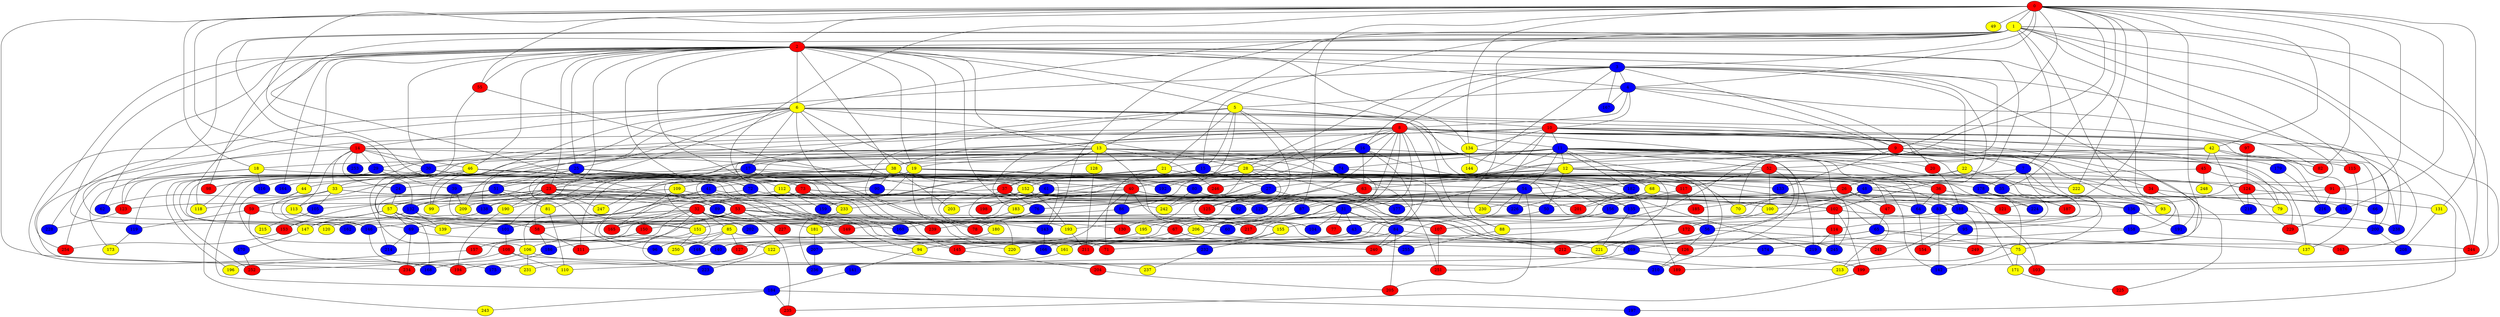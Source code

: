 graph {
0 [style = filled fillcolor = red];
1 [style = filled fillcolor = yellow];
2 [style = filled fillcolor = red];
3 [style = filled fillcolor = blue];
4 [style = filled fillcolor = blue];
5 [style = filled fillcolor = yellow];
6 [style = filled fillcolor = yellow];
7 [style = filled fillcolor = blue];
8 [style = filled fillcolor = red];
9 [style = filled fillcolor = red];
10 [style = filled fillcolor = red];
11 [style = filled fillcolor = blue];
12 [style = filled fillcolor = yellow];
13 [style = filled fillcolor = yellow];
14 [style = filled fillcolor = red];
15 [style = filled fillcolor = blue];
16 [style = filled fillcolor = blue];
17 [style = filled fillcolor = blue];
18 [style = filled fillcolor = yellow];
19 [style = filled fillcolor = yellow];
20 [style = filled fillcolor = red];
21 [style = filled fillcolor = yellow];
22 [style = filled fillcolor = yellow];
23 [style = filled fillcolor = red];
24 [style = filled fillcolor = blue];
25 [style = filled fillcolor = blue];
26 [style = filled fillcolor = red];
27 [style = filled fillcolor = blue];
28 [style = filled fillcolor = yellow];
29 [style = filled fillcolor = blue];
30 [style = filled fillcolor = blue];
31 [style = filled fillcolor = blue];
32 [style = filled fillcolor = red];
33 [style = filled fillcolor = yellow];
34 [style = filled fillcolor = red];
35 [style = filled fillcolor = blue];
36 [style = filled fillcolor = red];
37 [style = filled fillcolor = red];
38 [style = filled fillcolor = yellow];
39 [style = filled fillcolor = blue];
40 [style = filled fillcolor = red];
41 [style = filled fillcolor = blue];
42 [style = filled fillcolor = yellow];
43 [style = filled fillcolor = blue];
44 [style = filled fillcolor = yellow];
45 [style = filled fillcolor = red];
46 [style = filled fillcolor = yellow];
47 [style = filled fillcolor = red];
48 [style = filled fillcolor = blue];
49 [style = filled fillcolor = yellow];
50 [style = filled fillcolor = blue];
51 [style = filled fillcolor = blue];
52 [style = filled fillcolor = red];
53 [style = filled fillcolor = red];
54 [style = filled fillcolor = blue];
55 [style = filled fillcolor = red];
56 [style = filled fillcolor = blue];
57 [style = filled fillcolor = yellow];
58 [style = filled fillcolor = red];
59 [style = filled fillcolor = red];
60 [style = filled fillcolor = blue];
61 [style = filled fillcolor = blue];
62 [style = filled fillcolor = blue];
63 [style = filled fillcolor = red];
64 [style = filled fillcolor = blue];
65 [style = filled fillcolor = blue];
66 [style = filled fillcolor = blue];
67 [style = filled fillcolor = red];
68 [style = filled fillcolor = yellow];
69 [style = filled fillcolor = blue];
70 [style = filled fillcolor = yellow];
71 [style = filled fillcolor = red];
72 [style = filled fillcolor = blue];
73 [style = filled fillcolor = red];
74 [style = filled fillcolor = blue];
75 [style = filled fillcolor = yellow];
76 [style = filled fillcolor = blue];
77 [style = filled fillcolor = red];
78 [style = filled fillcolor = red];
79 [style = filled fillcolor = yellow];
80 [style = filled fillcolor = blue];
81 [style = filled fillcolor = yellow];
82 [style = filled fillcolor = red];
83 [style = filled fillcolor = blue];
84 [style = filled fillcolor = blue];
85 [style = filled fillcolor = yellow];
86 [style = filled fillcolor = blue];
87 [style = filled fillcolor = blue];
88 [style = filled fillcolor = yellow];
89 [style = filled fillcolor = blue];
90 [style = filled fillcolor = blue];
91 [style = filled fillcolor = red];
92 [style = filled fillcolor = blue];
93 [style = filled fillcolor = yellow];
94 [style = filled fillcolor = yellow];
95 [style = filled fillcolor = blue];
96 [style = filled fillcolor = blue];
97 [style = filled fillcolor = red];
98 [style = filled fillcolor = red];
99 [style = filled fillcolor = yellow];
100 [style = filled fillcolor = yellow];
101 [style = filled fillcolor = blue];
102 [style = filled fillcolor = red];
103 [style = filled fillcolor = red];
104 [style = filled fillcolor = blue];
105 [style = filled fillcolor = blue];
106 [style = filled fillcolor = yellow];
107 [style = filled fillcolor = red];
108 [style = filled fillcolor = red];
109 [style = filled fillcolor = yellow];
110 [style = filled fillcolor = yellow];
111 [style = filled fillcolor = red];
112 [style = filled fillcolor = yellow];
113 [style = filled fillcolor = yellow];
114 [style = filled fillcolor = red];
115 [style = filled fillcolor = red];
116 [style = filled fillcolor = blue];
117 [style = filled fillcolor = red];
118 [style = filled fillcolor = yellow];
119 [style = filled fillcolor = blue];
120 [style = filled fillcolor = yellow];
121 [style = filled fillcolor = red];
122 [style = filled fillcolor = yellow];
123 [style = filled fillcolor = red];
124 [style = filled fillcolor = red];
125 [style = filled fillcolor = red];
126 [style = filled fillcolor = red];
127 [style = filled fillcolor = red];
128 [style = filled fillcolor = yellow];
129 [style = filled fillcolor = blue];
130 [style = filled fillcolor = red];
131 [style = filled fillcolor = yellow];
132 [style = filled fillcolor = blue];
133 [style = filled fillcolor = blue];
134 [style = filled fillcolor = yellow];
135 [style = filled fillcolor = blue];
136 [style = filled fillcolor = blue];
137 [style = filled fillcolor = yellow];
138 [style = filled fillcolor = blue];
139 [style = filled fillcolor = yellow];
140 [style = filled fillcolor = blue];
141 [style = filled fillcolor = blue];
142 [style = filled fillcolor = blue];
143 [style = filled fillcolor = blue];
144 [style = filled fillcolor = yellow];
145 [style = filled fillcolor = red];
146 [style = filled fillcolor = blue];
147 [style = filled fillcolor = yellow];
148 [style = filled fillcolor = blue];
149 [style = filled fillcolor = red];
150 [style = filled fillcolor = red];
151 [style = filled fillcolor = yellow];
152 [style = filled fillcolor = yellow];
153 [style = filled fillcolor = red];
154 [style = filled fillcolor = red];
155 [style = filled fillcolor = yellow];
156 [style = filled fillcolor = blue];
157 [style = filled fillcolor = red];
158 [style = filled fillcolor = blue];
159 [style = filled fillcolor = blue];
160 [style = filled fillcolor = blue];
161 [style = filled fillcolor = yellow];
162 [style = filled fillcolor = blue];
163 [style = filled fillcolor = red];
164 [style = filled fillcolor = blue];
165 [style = filled fillcolor = red];
166 [style = filled fillcolor = blue];
167 [style = filled fillcolor = blue];
168 [style = filled fillcolor = blue];
169 [style = filled fillcolor = blue];
170 [style = filled fillcolor = blue];
171 [style = filled fillcolor = yellow];
172 [style = filled fillcolor = red];
173 [style = filled fillcolor = yellow];
174 [style = filled fillcolor = blue];
175 [style = filled fillcolor = blue];
176 [style = filled fillcolor = blue];
177 [style = filled fillcolor = blue];
178 [style = filled fillcolor = blue];
179 [style = filled fillcolor = blue];
180 [style = filled fillcolor = yellow];
181 [style = filled fillcolor = yellow];
182 [style = filled fillcolor = blue];
183 [style = filled fillcolor = yellow];
184 [style = filled fillcolor = blue];
185 [style = filled fillcolor = red];
186 [style = filled fillcolor = blue];
187 [style = filled fillcolor = red];
188 [style = filled fillcolor = blue];
189 [style = filled fillcolor = red];
190 [style = filled fillcolor = yellow];
191 [style = filled fillcolor = blue];
192 [style = filled fillcolor = blue];
193 [style = filled fillcolor = yellow];
194 [style = filled fillcolor = red];
195 [style = filled fillcolor = yellow];
196 [style = filled fillcolor = yellow];
197 [style = filled fillcolor = blue];
198 [style = filled fillcolor = red];
199 [style = filled fillcolor = red];
200 [style = filled fillcolor = blue];
201 [style = filled fillcolor = red];
202 [style = filled fillcolor = blue];
203 [style = filled fillcolor = yellow];
204 [style = filled fillcolor = red];
205 [style = filled fillcolor = red];
206 [style = filled fillcolor = yellow];
207 [style = filled fillcolor = blue];
208 [style = filled fillcolor = blue];
209 [style = filled fillcolor = yellow];
210 [style = filled fillcolor = blue];
211 [style = filled fillcolor = red];
212 [style = filled fillcolor = red];
213 [style = filled fillcolor = yellow];
214 [style = filled fillcolor = blue];
215 [style = filled fillcolor = yellow];
216 [style = filled fillcolor = blue];
217 [style = filled fillcolor = red];
218 [style = filled fillcolor = blue];
219 [style = filled fillcolor = blue];
220 [style = filled fillcolor = yellow];
221 [style = filled fillcolor = yellow];
222 [style = filled fillcolor = yellow];
223 [style = filled fillcolor = blue];
224 [style = filled fillcolor = blue];
225 [style = filled fillcolor = red];
226 [style = filled fillcolor = blue];
227 [style = filled fillcolor = red];
228 [style = filled fillcolor = blue];
229 [style = filled fillcolor = red];
230 [style = filled fillcolor = yellow];
231 [style = filled fillcolor = yellow];
232 [style = filled fillcolor = blue];
233 [style = filled fillcolor = yellow];
234 [style = filled fillcolor = red];
235 [style = filled fillcolor = red];
236 [style = filled fillcolor = blue];
237 [style = filled fillcolor = yellow];
238 [style = filled fillcolor = blue];
239 [style = filled fillcolor = red];
240 [style = filled fillcolor = red];
241 [style = filled fillcolor = red];
242 [style = filled fillcolor = yellow];
243 [style = filled fillcolor = yellow];
244 [style = filled fillcolor = red];
245 [style = filled fillcolor = blue];
246 [style = filled fillcolor = red];
247 [style = filled fillcolor = yellow];
248 [style = filled fillcolor = yellow];
249 [style = filled fillcolor = red];
250 [style = filled fillcolor = yellow];
251 [style = filled fillcolor = red];
252 [style = filled fillcolor = red];
253 [style = filled fillcolor = blue];
254 [style = filled fillcolor = red];
255 [style = filled fillcolor = blue];
0 -- 4;
0 -- 3;
0 -- 2;
0 -- 1;
0 -- 9;
0 -- 14;
0 -- 18;
0 -- 35;
0 -- 42;
0 -- 49;
0 -- 53;
0 -- 55;
0 -- 73;
0 -- 82;
0 -- 83;
0 -- 87;
0 -- 91;
0 -- 131;
0 -- 134;
0 -- 168;
0 -- 176;
0 -- 222;
0 -- 226;
0 -- 249;
1 -- 2;
1 -- 6;
1 -- 7;
1 -- 13;
1 -- 15;
1 -- 39;
1 -- 58;
1 -- 88;
1 -- 89;
1 -- 93;
1 -- 103;
1 -- 115;
1 -- 121;
1 -- 143;
1 -- 199;
1 -- 238;
1 -- 244;
2 -- 3;
2 -- 4;
2 -- 5;
2 -- 6;
2 -- 13;
2 -- 19;
2 -- 23;
2 -- 25;
2 -- 30;
2 -- 38;
2 -- 44;
2 -- 46;
2 -- 48;
2 -- 55;
2 -- 62;
2 -- 70;
2 -- 72;
2 -- 78;
2 -- 92;
2 -- 96;
2 -- 98;
2 -- 118;
2 -- 134;
2 -- 147;
2 -- 158;
2 -- 160;
2 -- 164;
2 -- 224;
2 -- 254;
3 -- 4;
3 -- 8;
3 -- 9;
3 -- 14;
3 -- 16;
3 -- 22;
3 -- 28;
3 -- 102;
3 -- 144;
3 -- 167;
3 -- 213;
3 -- 244;
4 -- 5;
4 -- 8;
4 -- 9;
4 -- 10;
4 -- 20;
4 -- 82;
4 -- 167;
5 -- 10;
5 -- 15;
5 -- 21;
5 -- 23;
5 -- 31;
5 -- 40;
5 -- 88;
5 -- 125;
5 -- 161;
6 -- 7;
6 -- 8;
6 -- 12;
6 -- 17;
6 -- 19;
6 -- 25;
6 -- 28;
6 -- 99;
6 -- 138;
6 -- 143;
6 -- 151;
6 -- 200;
6 -- 209;
6 -- 228;
6 -- 234;
6 -- 239;
7 -- 26;
7 -- 95;
7 -- 114;
7 -- 178;
8 -- 11;
8 -- 16;
8 -- 29;
8 -- 31;
8 -- 34;
8 -- 38;
8 -- 43;
8 -- 79;
8 -- 80;
8 -- 86;
8 -- 87;
8 -- 118;
8 -- 126;
8 -- 129;
8 -- 136;
8 -- 139;
8 -- 163;
8 -- 176;
8 -- 183;
8 -- 217;
9 -- 12;
9 -- 96;
9 -- 101;
9 -- 107;
9 -- 125;
9 -- 133;
9 -- 179;
9 -- 191;
9 -- 238;
10 -- 11;
10 -- 27;
10 -- 42;
10 -- 97;
10 -- 99;
10 -- 123;
10 -- 134;
10 -- 174;
10 -- 225;
10 -- 230;
11 -- 12;
11 -- 15;
11 -- 17;
11 -- 18;
11 -- 19;
11 -- 20;
11 -- 21;
11 -- 35;
11 -- 36;
11 -- 47;
11 -- 52;
11 -- 54;
11 -- 66;
11 -- 68;
11 -- 74;
11 -- 93;
11 -- 111;
11 -- 137;
11 -- 140;
11 -- 159;
11 -- 182;
11 -- 193;
11 -- 229;
11 -- 245;
12 -- 24;
12 -- 48;
12 -- 50;
12 -- 56;
12 -- 61;
12 -- 63;
12 -- 124;
12 -- 177;
12 -- 181;
12 -- 212;
12 -- 222;
13 -- 30;
13 -- 37;
13 -- 38;
13 -- 74;
13 -- 112;
13 -- 115;
13 -- 119;
13 -- 128;
13 -- 206;
13 -- 241;
13 -- 246;
14 -- 24;
14 -- 29;
14 -- 30;
14 -- 33;
14 -- 46;
14 -- 61;
14 -- 113;
14 -- 194;
14 -- 251;
14 -- 253;
15 -- 27;
15 -- 152;
15 -- 198;
16 -- 28;
16 -- 33;
16 -- 43;
16 -- 63;
16 -- 70;
16 -- 183;
16 -- 219;
17 -- 23;
17 -- 58;
17 -- 61;
17 -- 78;
17 -- 81;
17 -- 145;
17 -- 146;
17 -- 156;
17 -- 239;
18 -- 26;
18 -- 116;
18 -- 173;
18 -- 254;
19 -- 32;
19 -- 33;
19 -- 41;
19 -- 71;
19 -- 91;
19 -- 109;
19 -- 112;
19 -- 117;
19 -- 124;
19 -- 192;
19 -- 219;
20 -- 188;
21 -- 37;
21 -- 44;
21 -- 54;
21 -- 71;
22 -- 26;
22 -- 67;
22 -- 75;
23 -- 32;
23 -- 57;
23 -- 89;
23 -- 113;
23 -- 138;
23 -- 153;
23 -- 160;
23 -- 190;
23 -- 226;
23 -- 247;
24 -- 57;
25 -- 39;
25 -- 51;
25 -- 72;
25 -- 90;
25 -- 116;
25 -- 164;
25 -- 220;
26 -- 47;
26 -- 50;
26 -- 70;
26 -- 93;
26 -- 171;
26 -- 201;
27 -- 31;
27 -- 76;
27 -- 125;
27 -- 130;
27 -- 183;
28 -- 32;
28 -- 35;
28 -- 36;
28 -- 40;
28 -- 51;
28 -- 104;
28 -- 133;
28 -- 152;
28 -- 177;
28 -- 178;
28 -- 190;
28 -- 192;
28 -- 213;
28 -- 233;
28 -- 242;
29 -- 80;
29 -- 123;
29 -- 132;
30 -- 34;
30 -- 69;
30 -- 80;
30 -- 120;
30 -- 152;
30 -- 188;
30 -- 196;
30 -- 252;
31 -- 43;
31 -- 77;
31 -- 84;
31 -- 101;
31 -- 104;
31 -- 126;
31 -- 151;
31 -- 217;
32 -- 56;
32 -- 58;
32 -- 60;
32 -- 67;
32 -- 85;
32 -- 111;
32 -- 120;
32 -- 146;
32 -- 157;
32 -- 202;
32 -- 237;
32 -- 252;
33 -- 59;
33 -- 62;
33 -- 83;
33 -- 105;
33 -- 118;
33 -- 245;
34 -- 79;
34 -- 191;
35 -- 187;
36 -- 64;
36 -- 75;
36 -- 83;
37 -- 50;
37 -- 76;
37 -- 122;
37 -- 180;
37 -- 212;
38 -- 40;
38 -- 51;
38 -- 53;
38 -- 90;
38 -- 135;
38 -- 142;
38 -- 203;
38 -- 247;
39 -- 151;
39 -- 209;
40 -- 53;
40 -- 64;
40 -- 86;
40 -- 94;
40 -- 104;
40 -- 135;
40 -- 138;
41 -- 66;
41 -- 94;
41 -- 99;
41 -- 106;
42 -- 45;
42 -- 52;
42 -- 76;
42 -- 82;
42 -- 216;
42 -- 218;
43 -- 140;
43 -- 174;
44 -- 106;
44 -- 162;
45 -- 54;
45 -- 79;
45 -- 248;
46 -- 65;
46 -- 73;
46 -- 98;
46 -- 101;
46 -- 114;
46 -- 145;
46 -- 184;
46 -- 243;
47 -- 65;
48 -- 135;
48 -- 136;
48 -- 169;
48 -- 176;
48 -- 185;
48 -- 211;
50 -- 60;
51 -- 81;
51 -- 84;
51 -- 113;
51 -- 132;
51 -- 214;
51 -- 230;
52 -- 56;
52 -- 57;
52 -- 64;
52 -- 100;
52 -- 117;
53 -- 69;
53 -- 107;
53 -- 143;
53 -- 149;
53 -- 150;
53 -- 165;
53 -- 186;
53 -- 227;
53 -- 255;
54 -- 87;
54 -- 129;
54 -- 161;
54 -- 205;
54 -- 226;
55 -- 108;
55 -- 242;
56 -- 110;
56 -- 126;
56 -- 249;
57 -- 69;
57 -- 130;
57 -- 147;
57 -- 149;
57 -- 153;
57 -- 168;
57 -- 193;
58 -- 111;
58 -- 186;
59 -- 119;
59 -- 175;
59 -- 181;
61 -- 177;
61 -- 198;
61 -- 203;
63 -- 92;
63 -- 102;
63 -- 140;
63 -- 195;
64 -- 154;
65 -- 71;
65 -- 75;
65 -- 122;
65 -- 137;
66 -- 200;
67 -- 94;
67 -- 240;
68 -- 121;
68 -- 127;
68 -- 230;
69 -- 212;
69 -- 214;
69 -- 234;
72 -- 100;
72 -- 139;
73 -- 123;
73 -- 129;
73 -- 188;
73 -- 233;
74 -- 182;
74 -- 246;
75 -- 103;
75 -- 142;
75 -- 171;
76 -- 78;
76 -- 160;
80 -- 103;
80 -- 242;
81 -- 110;
83 -- 88;
83 -- 95;
83 -- 142;
84 -- 145;
84 -- 169;
84 -- 205;
84 -- 240;
85 -- 96;
85 -- 106;
85 -- 127;
85 -- 148;
85 -- 244;
86 -- 130;
86 -- 149;
87 -- 206;
88 -- 255;
89 -- 235;
90 -- 102;
90 -- 105;
91 -- 100;
91 -- 197;
91 -- 216;
94 -- 141;
95 -- 154;
97 -- 124;
100 -- 172;
101 -- 108;
102 -- 114;
102 -- 155;
102 -- 158;
102 -- 199;
105 -- 215;
106 -- 168;
106 -- 189;
106 -- 231;
107 -- 251;
108 -- 110;
108 -- 210;
108 -- 234;
109 -- 132;
109 -- 165;
109 -- 217;
112 -- 159;
112 -- 209;
112 -- 233;
113 -- 146;
114 -- 219;
114 -- 245;
115 -- 137;
117 -- 156;
117 -- 185;
119 -- 173;
122 -- 223;
123 -- 228;
124 -- 131;
124 -- 218;
124 -- 229;
126 -- 210;
128 -- 211;
129 -- 166;
131 -- 208;
132 -- 139;
132 -- 147;
132 -- 155;
134 -- 144;
134 -- 210;
135 -- 221;
136 -- 158;
136 -- 191;
138 -- 162;
140 -- 175;
141 -- 184;
143 -- 166;
145 -- 204;
146 -- 231;
147 -- 170;
150 -- 157;
151 -- 223;
151 -- 250;
152 -- 165;
152 -- 193;
152 -- 201;
152 -- 220;
153 -- 254;
155 -- 161;
155 -- 232;
156 -- 240;
157 -- 196;
158 -- 163;
158 -- 241;
161 -- 236;
169 -- 199;
169 -- 251;
170 -- 252;
171 -- 225;
172 -- 221;
176 -- 229;
178 -- 187;
178 -- 189;
178 -- 200;
178 -- 224;
179 -- 216;
180 -- 207;
181 -- 207;
182 -- 189;
182 -- 201;
183 -- 239;
184 -- 197;
184 -- 235;
184 -- 243;
186 -- 194;
188 -- 231;
188 -- 238;
188 -- 249;
190 -- 194;
193 -- 211;
195 -- 250;
199 -- 235;
200 -- 208;
204 -- 205;
206 -- 220;
206 -- 221;
207 -- 236;
212 -- 213;
232 -- 237;
233 -- 236;
}
